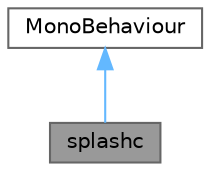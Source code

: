 digraph "splashc"
{
 // LATEX_PDF_SIZE
  bgcolor="transparent";
  edge [fontname=Helvetica,fontsize=10,labelfontname=Helvetica,labelfontsize=10];
  node [fontname=Helvetica,fontsize=10,shape=box,height=0.2,width=0.4];
  Node1 [id="Node000001",label="splashc",height=0.2,width=0.4,color="gray40", fillcolor="grey60", style="filled", fontcolor="black",tooltip="Controla un efecto visual de \"pulso\" en una imagen antes de cambiar de escena."];
  Node2 -> Node1 [id="edge2_Node000001_Node000002",dir="back",color="steelblue1",style="solid",tooltip=" "];
  Node2 [id="Node000002",label="MonoBehaviour",height=0.2,width=0.4,color="gray40", fillcolor="white", style="filled",tooltip=" "];
}

